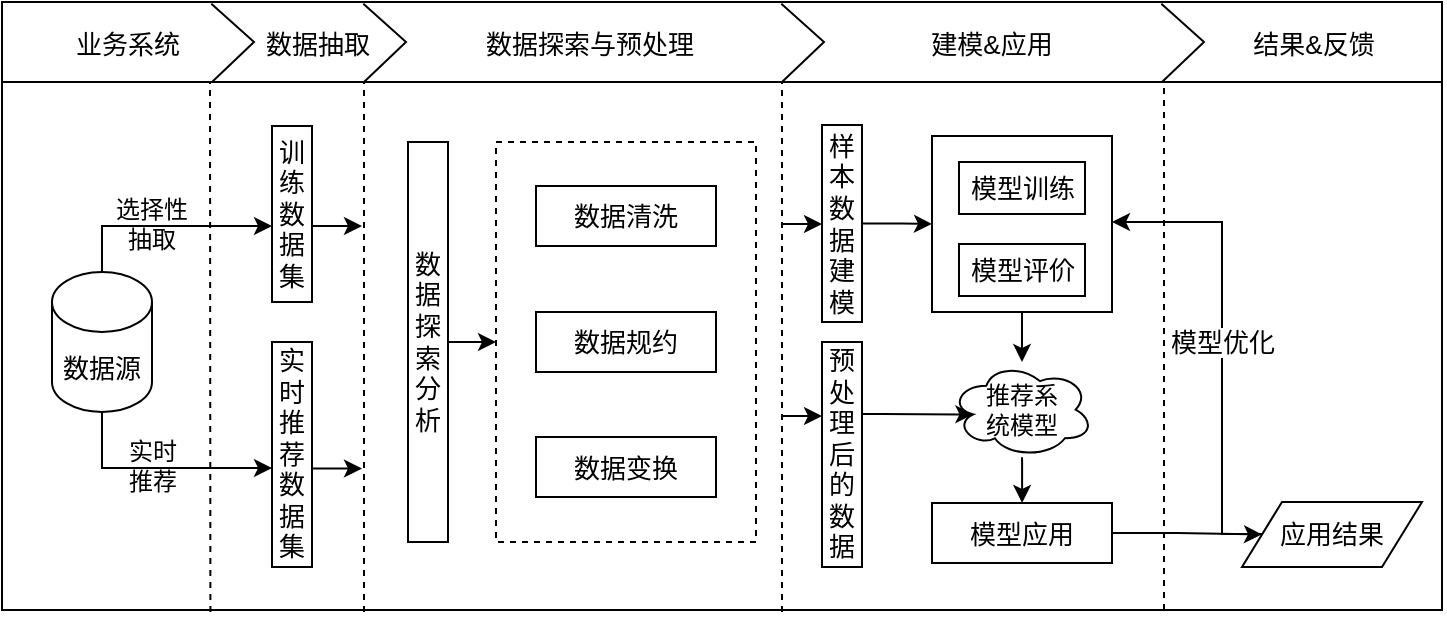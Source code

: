 <mxfile version="14.6.12" type="github">
  <diagram id="9iguRytOefzGohgwrTXt" name="第 1 页">
    <mxGraphModel dx="1185" dy="588" grid="1" gridSize="10" guides="1" tooltips="1" connect="1" arrows="1" fold="1" page="1" pageScale="1" pageWidth="1169" pageHeight="827" math="0" shadow="0">
      <root>
        <mxCell id="0" />
        <mxCell id="1" parent="0" />
        <mxCell id="qNz3XhrPnHH5gYZnNce--1" value="" style="rounded=0;whiteSpace=wrap;html=1;fontSize=14;" vertex="1" parent="1">
          <mxGeometry x="70" y="110" width="720" height="304" as="geometry" />
        </mxCell>
        <mxCell id="qNz3XhrPnHH5gYZnNce--2" style="edgeStyle=orthogonalEdgeStyle;rounded=0;orthogonalLoop=1;jettySize=auto;html=1;exitX=0.5;exitY=0;exitDx=0;exitDy=0;exitPerimeter=0;" edge="1" parent="1" source="qNz3XhrPnHH5gYZnNce--4" target="qNz3XhrPnHH5gYZnNce--6">
          <mxGeometry relative="1" as="geometry">
            <Array as="points">
              <mxPoint x="120" y="222" />
            </Array>
          </mxGeometry>
        </mxCell>
        <mxCell id="qNz3XhrPnHH5gYZnNce--3" style="edgeStyle=orthogonalEdgeStyle;rounded=0;orthogonalLoop=1;jettySize=auto;html=1;exitX=0.5;exitY=1;exitDx=0;exitDy=0;exitPerimeter=0;" edge="1" parent="1" source="qNz3XhrPnHH5gYZnNce--4" target="qNz3XhrPnHH5gYZnNce--8">
          <mxGeometry relative="1" as="geometry">
            <Array as="points">
              <mxPoint x="120" y="343" />
            </Array>
          </mxGeometry>
        </mxCell>
        <mxCell id="qNz3XhrPnHH5gYZnNce--4" value="数据源" style="shape=cylinder3;whiteSpace=wrap;html=1;boundedLbl=1;backgroundOutline=1;size=15;fontSize=13;" vertex="1" parent="1">
          <mxGeometry x="95" y="245" width="50" height="70" as="geometry" />
        </mxCell>
        <mxCell id="qNz3XhrPnHH5gYZnNce--5" style="edgeStyle=orthogonalEdgeStyle;rounded=0;orthogonalLoop=1;jettySize=auto;html=1;" edge="1" parent="1" source="qNz3XhrPnHH5gYZnNce--6">
          <mxGeometry relative="1" as="geometry">
            <mxPoint x="250" y="222" as="targetPoint" />
            <Array as="points">
              <mxPoint x="249" y="222" />
              <mxPoint x="249" y="222" />
            </Array>
          </mxGeometry>
        </mxCell>
        <mxCell id="qNz3XhrPnHH5gYZnNce--6" value="训练数据集" style="rounded=0;whiteSpace=wrap;html=1;horizontal=1;fontSize=13;" vertex="1" parent="1">
          <mxGeometry x="205" y="172" width="20" height="88" as="geometry" />
        </mxCell>
        <mxCell id="qNz3XhrPnHH5gYZnNce--7" style="edgeStyle=orthogonalEdgeStyle;rounded=0;orthogonalLoop=1;jettySize=auto;html=1;" edge="1" parent="1">
          <mxGeometry relative="1" as="geometry">
            <mxPoint x="250" y="343" as="targetPoint" />
            <mxPoint x="225" y="343.25" as="sourcePoint" />
          </mxGeometry>
        </mxCell>
        <mxCell id="qNz3XhrPnHH5gYZnNce--8" value="实时推荐数据集" style="rounded=0;whiteSpace=wrap;html=1;fontSize=13;" vertex="1" parent="1">
          <mxGeometry x="205" y="280" width="20" height="112.5" as="geometry" />
        </mxCell>
        <mxCell id="qNz3XhrPnHH5gYZnNce--53" value="" style="edgeStyle=orthogonalEdgeStyle;rounded=0;orthogonalLoop=1;jettySize=auto;html=1;" edge="1" parent="1" source="qNz3XhrPnHH5gYZnNce--9" target="qNz3XhrPnHH5gYZnNce--51">
          <mxGeometry relative="1" as="geometry" />
        </mxCell>
        <mxCell id="qNz3XhrPnHH5gYZnNce--9" value="" style="rounded=0;whiteSpace=wrap;html=1;fontSize=13;" vertex="1" parent="1">
          <mxGeometry x="535" y="177" width="90" height="88" as="geometry" />
        </mxCell>
        <mxCell id="qNz3XhrPnHH5gYZnNce--12" style="edgeStyle=orthogonalEdgeStyle;rounded=0;orthogonalLoop=1;jettySize=auto;html=1;fontSize=13;" edge="1" parent="1" source="qNz3XhrPnHH5gYZnNce--13" target="qNz3XhrPnHH5gYZnNce--15">
          <mxGeometry relative="1" as="geometry" />
        </mxCell>
        <mxCell id="qNz3XhrPnHH5gYZnNce--13" value="模型应用" style="rounded=0;whiteSpace=wrap;html=1;fontSize=13;" vertex="1" parent="1">
          <mxGeometry x="535" y="360.5" width="90" height="30" as="geometry" />
        </mxCell>
        <mxCell id="qNz3XhrPnHH5gYZnNce--14" style="edgeStyle=orthogonalEdgeStyle;rounded=0;orthogonalLoop=1;jettySize=auto;html=1;fontSize=13;exitX=0.144;exitY=0.431;exitDx=0;exitDy=0;exitPerimeter=0;" edge="1" parent="1">
          <mxGeometry relative="1" as="geometry">
            <Array as="points">
              <mxPoint x="680" y="376" />
              <mxPoint x="680" y="220" />
              <mxPoint x="625" y="220" />
            </Array>
            <mxPoint x="702.96" y="376.008" as="sourcePoint" />
            <mxPoint x="625" y="220" as="targetPoint" />
          </mxGeometry>
        </mxCell>
        <mxCell id="qNz3XhrPnHH5gYZnNce--15" value="应用结果" style="shape=parallelogram;perimeter=parallelogramPerimeter;whiteSpace=wrap;html=1;fixedSize=1;fontSize=13;" vertex="1" parent="1">
          <mxGeometry x="690" y="360" width="90" height="32.5" as="geometry" />
        </mxCell>
        <mxCell id="qNz3XhrPnHH5gYZnNce--16" value="" style="endArrow=none;dashed=1;html=1;fontSize=13;exitX=0.145;exitY=1.003;exitDx=0;exitDy=0;exitPerimeter=0;" edge="1" parent="1">
          <mxGeometry width="50" height="50" relative="1" as="geometry">
            <mxPoint x="174.2" y="414.96" as="sourcePoint" />
            <mxPoint x="174" y="150" as="targetPoint" />
          </mxGeometry>
        </mxCell>
        <mxCell id="qNz3XhrPnHH5gYZnNce--17" value="" style="endArrow=none;dashed=1;html=1;fontSize=13;exitX=0.145;exitY=1.003;exitDx=0;exitDy=0;exitPerimeter=0;" edge="1" parent="1">
          <mxGeometry width="50" height="50" relative="1" as="geometry">
            <mxPoint x="251" y="414.96" as="sourcePoint" />
            <mxPoint x="251" y="150" as="targetPoint" />
          </mxGeometry>
        </mxCell>
        <mxCell id="qNz3XhrPnHH5gYZnNce--18" value="" style="endArrow=none;dashed=1;html=1;fontSize=13;exitX=0.145;exitY=1.003;exitDx=0;exitDy=0;exitPerimeter=0;" edge="1" parent="1">
          <mxGeometry width="50" height="50" relative="1" as="geometry">
            <mxPoint x="460" y="414.96" as="sourcePoint" />
            <mxPoint x="460" y="150" as="targetPoint" />
          </mxGeometry>
        </mxCell>
        <mxCell id="qNz3XhrPnHH5gYZnNce--19" value="" style="endArrow=none;dashed=1;html=1;fontSize=13;exitX=0.145;exitY=1.003;exitDx=0;exitDy=0;exitPerimeter=0;" edge="1" parent="1">
          <mxGeometry width="50" height="50" relative="1" as="geometry">
            <mxPoint x="651" y="413.96" as="sourcePoint" />
            <mxPoint x="651" y="150" as="targetPoint" />
          </mxGeometry>
        </mxCell>
        <mxCell id="qNz3XhrPnHH5gYZnNce--20" value="模型优化" style="text;html=1;strokeColor=none;fillColor=none;align=center;verticalAlign=middle;whiteSpace=wrap;rounded=0;fontSize=13;labelBackgroundColor=#ffffff;" vertex="1" parent="1">
          <mxGeometry x="648" y="270" width="65" height="20" as="geometry" />
        </mxCell>
        <mxCell id="qNz3XhrPnHH5gYZnNce--21" value="" style="endArrow=none;html=1;fontSize=13;" edge="1" parent="1">
          <mxGeometry width="50" height="50" relative="1" as="geometry">
            <mxPoint x="70" y="150" as="sourcePoint" />
            <mxPoint x="790" y="150" as="targetPoint" />
          </mxGeometry>
        </mxCell>
        <mxCell id="qNz3XhrPnHH5gYZnNce--22" value="" style="endArrow=none;html=1;fontSize=13;entryX=0.809;entryY=0.003;entryDx=0;entryDy=0;entryPerimeter=0;rounded=0;" edge="1" parent="1">
          <mxGeometry width="50" height="50" relative="1" as="geometry">
            <mxPoint x="650" y="150" as="sourcePoint" />
            <mxPoint x="649.66" y="110.912" as="targetPoint" />
            <Array as="points">
              <mxPoint x="671" y="130" />
            </Array>
          </mxGeometry>
        </mxCell>
        <mxCell id="qNz3XhrPnHH5gYZnNce--23" value="" style="endArrow=none;html=1;fontSize=13;entryX=0.809;entryY=0.003;entryDx=0;entryDy=0;entryPerimeter=0;rounded=0;" edge="1" parent="1">
          <mxGeometry width="50" height="50" relative="1" as="geometry">
            <mxPoint x="460" y="150" as="sourcePoint" />
            <mxPoint x="459.66" y="110.912" as="targetPoint" />
            <Array as="points">
              <mxPoint x="481" y="130" />
            </Array>
          </mxGeometry>
        </mxCell>
        <mxCell id="qNz3XhrPnHH5gYZnNce--24" value="" style="endArrow=none;html=1;fontSize=13;entryX=0.809;entryY=0.003;entryDx=0;entryDy=0;entryPerimeter=0;rounded=0;" edge="1" parent="1">
          <mxGeometry width="50" height="50" relative="1" as="geometry">
            <mxPoint x="251" y="150" as="sourcePoint" />
            <mxPoint x="250.66" y="110.912" as="targetPoint" />
            <Array as="points">
              <mxPoint x="272" y="130" />
            </Array>
          </mxGeometry>
        </mxCell>
        <mxCell id="qNz3XhrPnHH5gYZnNce--25" value="" style="endArrow=none;html=1;fontSize=13;entryX=0.809;entryY=0.003;entryDx=0;entryDy=0;entryPerimeter=0;rounded=0;" edge="1" parent="1">
          <mxGeometry width="50" height="50" relative="1" as="geometry">
            <mxPoint x="175" y="150" as="sourcePoint" />
            <mxPoint x="174.66" y="110.912" as="targetPoint" />
            <Array as="points">
              <mxPoint x="196" y="130" />
            </Array>
          </mxGeometry>
        </mxCell>
        <mxCell id="qNz3XhrPnHH5gYZnNce--26" value="结果&amp;amp;反馈" style="text;html=1;strokeColor=none;fillColor=none;align=center;verticalAlign=middle;whiteSpace=wrap;rounded=0;labelBackgroundColor=#ffffff;fontSize=13;" vertex="1" parent="1">
          <mxGeometry x="691" y="121" width="70" height="20" as="geometry" />
        </mxCell>
        <mxCell id="qNz3XhrPnHH5gYZnNce--27" value="建模&amp;amp;应用" style="text;html=1;strokeColor=none;fillColor=none;align=center;verticalAlign=middle;whiteSpace=wrap;rounded=0;labelBackgroundColor=#ffffff;fontSize=13;" vertex="1" parent="1">
          <mxGeometry x="520" y="121" width="90" height="20" as="geometry" />
        </mxCell>
        <mxCell id="qNz3XhrPnHH5gYZnNce--28" value="数据探索与预处理" style="text;html=1;strokeColor=none;fillColor=none;align=center;verticalAlign=middle;whiteSpace=wrap;rounded=0;labelBackgroundColor=#ffffff;fontSize=13;" vertex="1" parent="1">
          <mxGeometry x="304" y="121" width="120" height="20" as="geometry" />
        </mxCell>
        <mxCell id="qNz3XhrPnHH5gYZnNce--29" value="数据抽取" style="text;html=1;strokeColor=none;fillColor=none;align=center;verticalAlign=middle;whiteSpace=wrap;rounded=0;labelBackgroundColor=#ffffff;fontSize=13;" vertex="1" parent="1">
          <mxGeometry x="183" y="121" width="90" height="20" as="geometry" />
        </mxCell>
        <mxCell id="qNz3XhrPnHH5gYZnNce--30" value="业务系统" style="text;html=1;strokeColor=none;fillColor=none;align=center;verticalAlign=middle;whiteSpace=wrap;rounded=0;labelBackgroundColor=#ffffff;fontSize=13;" vertex="1" parent="1">
          <mxGeometry x="88" y="121" width="90" height="20" as="geometry" />
        </mxCell>
        <mxCell id="qNz3XhrPnHH5gYZnNce--31" value="" style="group" vertex="1" connectable="0" parent="1">
          <mxGeometry x="317" y="180" width="130" height="200" as="geometry" />
        </mxCell>
        <mxCell id="qNz3XhrPnHH5gYZnNce--32" value="" style="rounded=0;whiteSpace=wrap;html=1;dashed=1;fontSize=13;" vertex="1" parent="qNz3XhrPnHH5gYZnNce--31">
          <mxGeometry width="130" height="200" as="geometry" />
        </mxCell>
        <mxCell id="qNz3XhrPnHH5gYZnNce--33" value="数据清洗" style="rounded=0;whiteSpace=wrap;html=1;fontSize=13;" vertex="1" parent="qNz3XhrPnHH5gYZnNce--31">
          <mxGeometry x="20" y="22" width="90" height="30" as="geometry" />
        </mxCell>
        <mxCell id="qNz3XhrPnHH5gYZnNce--34" value="数据变换" style="rounded=0;whiteSpace=wrap;html=1;fontSize=13;" vertex="1" parent="qNz3XhrPnHH5gYZnNce--31">
          <mxGeometry x="20" y="147.5" width="90" height="30" as="geometry" />
        </mxCell>
        <mxCell id="qNz3XhrPnHH5gYZnNce--35" value="数据规约" style="rounded=0;whiteSpace=wrap;html=1;fontSize=13;" vertex="1" parent="qNz3XhrPnHH5gYZnNce--31">
          <mxGeometry x="20" y="85" width="90" height="30" as="geometry" />
        </mxCell>
        <mxCell id="qNz3XhrPnHH5gYZnNce--36" style="edgeStyle=orthogonalEdgeStyle;rounded=0;orthogonalLoop=1;jettySize=auto;html=1;entryX=0;entryY=0.5;entryDx=0;entryDy=0;" edge="1" parent="1" source="qNz3XhrPnHH5gYZnNce--37" target="qNz3XhrPnHH5gYZnNce--32">
          <mxGeometry relative="1" as="geometry" />
        </mxCell>
        <mxCell id="qNz3XhrPnHH5gYZnNce--37" value="数据探索分析" style="rounded=0;whiteSpace=wrap;html=1;fontSize=13;" vertex="1" parent="1">
          <mxGeometry x="273" y="180" width="20" height="200" as="geometry" />
        </mxCell>
        <mxCell id="qNz3XhrPnHH5gYZnNce--56" value="" style="edgeStyle=orthogonalEdgeStyle;rounded=0;orthogonalLoop=1;jettySize=auto;html=1;" edge="1" parent="1" source="qNz3XhrPnHH5gYZnNce--39" target="qNz3XhrPnHH5gYZnNce--9">
          <mxGeometry relative="1" as="geometry" />
        </mxCell>
        <mxCell id="qNz3XhrPnHH5gYZnNce--39" value="样本&lt;br&gt;数据建模" style="rounded=0;whiteSpace=wrap;html=1;horizontal=1;fontSize=13;" vertex="1" parent="1">
          <mxGeometry x="480" y="171.5" width="20" height="98.5" as="geometry" />
        </mxCell>
        <mxCell id="qNz3XhrPnHH5gYZnNce--57" style="edgeStyle=orthogonalEdgeStyle;rounded=0;orthogonalLoop=1;jettySize=auto;html=1;entryX=0.16;entryY=0.55;entryDx=0;entryDy=0;entryPerimeter=0;" edge="1" parent="1" source="qNz3XhrPnHH5gYZnNce--41" target="qNz3XhrPnHH5gYZnNce--51">
          <mxGeometry relative="1" as="geometry">
            <Array as="points">
              <mxPoint x="510" y="316" />
              <mxPoint x="510" y="316" />
            </Array>
          </mxGeometry>
        </mxCell>
        <mxCell id="qNz3XhrPnHH5gYZnNce--41" value="预处理后的数据" style="rounded=0;whiteSpace=wrap;html=1;horizontal=1;fontSize=13;" vertex="1" parent="1">
          <mxGeometry x="480" y="280" width="20" height="112.5" as="geometry" />
        </mxCell>
        <mxCell id="qNz3XhrPnHH5gYZnNce--43" value="模型评价" style="rounded=0;whiteSpace=wrap;html=1;fontSize=13;" vertex="1" parent="1">
          <mxGeometry x="548.5" y="231" width="63" height="26" as="geometry" />
        </mxCell>
        <mxCell id="qNz3XhrPnHH5gYZnNce--44" style="edgeStyle=orthogonalEdgeStyle;rounded=0;orthogonalLoop=1;jettySize=auto;html=1;" edge="1" parent="1" target="qNz3XhrPnHH5gYZnNce--39">
          <mxGeometry relative="1" as="geometry">
            <mxPoint x="460" y="221" as="sourcePoint" />
            <Array as="points">
              <mxPoint x="460" y="221" />
            </Array>
          </mxGeometry>
        </mxCell>
        <mxCell id="qNz3XhrPnHH5gYZnNce--45" style="edgeStyle=orthogonalEdgeStyle;rounded=0;orthogonalLoop=1;jettySize=auto;html=1;" edge="1" parent="1">
          <mxGeometry relative="1" as="geometry">
            <mxPoint x="459.97" y="317.03" as="sourcePoint" />
            <Array as="points">
              <mxPoint x="459.97" y="317.03" />
              <mxPoint x="479.97" y="317.03" />
            </Array>
            <mxPoint x="479.97" y="317.03" as="targetPoint" />
          </mxGeometry>
        </mxCell>
        <mxCell id="qNz3XhrPnHH5gYZnNce--46" value="选择性抽取" style="text;html=1;strokeColor=none;fillColor=none;align=center;verticalAlign=middle;whiteSpace=wrap;rounded=0;" vertex="1" parent="1">
          <mxGeometry x="125" y="211" width="40" height="20" as="geometry" />
        </mxCell>
        <mxCell id="qNz3XhrPnHH5gYZnNce--48" value="实时推荐" style="text;html=1;strokeColor=none;fillColor=none;align=center;verticalAlign=middle;whiteSpace=wrap;rounded=0;" vertex="1" parent="1">
          <mxGeometry x="128" y="332" width="35" height="20" as="geometry" />
        </mxCell>
        <mxCell id="qNz3XhrPnHH5gYZnNce--54" value="" style="edgeStyle=orthogonalEdgeStyle;rounded=0;orthogonalLoop=1;jettySize=auto;html=1;" edge="1" parent="1" source="qNz3XhrPnHH5gYZnNce--51" target="qNz3XhrPnHH5gYZnNce--13">
          <mxGeometry relative="1" as="geometry">
            <Array as="points">
              <mxPoint x="580" y="340" />
              <mxPoint x="580" y="340" />
            </Array>
          </mxGeometry>
        </mxCell>
        <mxCell id="qNz3XhrPnHH5gYZnNce--51" value="推荐系&lt;br&gt;统模型" style="ellipse;shape=cloud;whiteSpace=wrap;html=1;" vertex="1" parent="1">
          <mxGeometry x="544.25" y="290" width="71.5" height="47.67" as="geometry" />
        </mxCell>
        <mxCell id="qNz3XhrPnHH5gYZnNce--52" value="模型训练" style="rounded=0;whiteSpace=wrap;html=1;fontSize=13;" vertex="1" parent="1">
          <mxGeometry x="548.5" y="190" width="63" height="26" as="geometry" />
        </mxCell>
      </root>
    </mxGraphModel>
  </diagram>
</mxfile>

